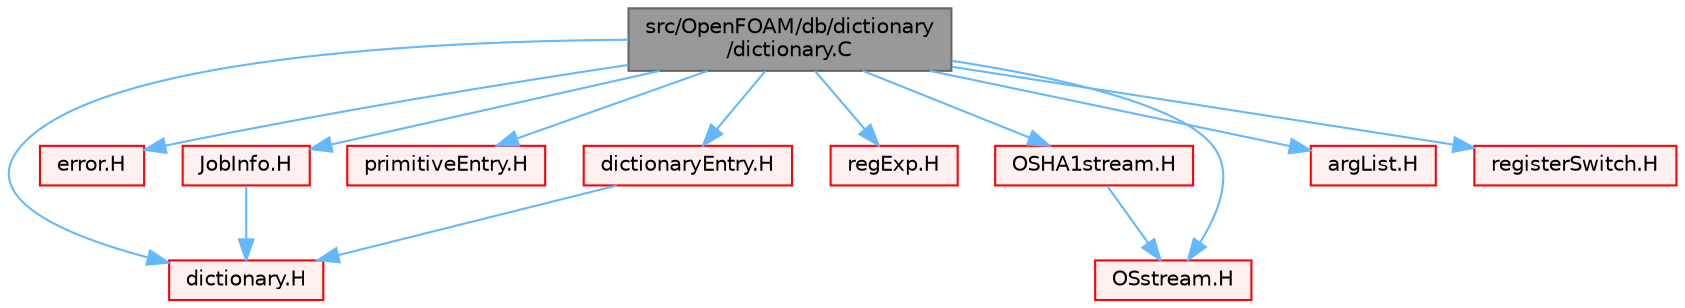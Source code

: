 digraph "src/OpenFOAM/db/dictionary/dictionary.C"
{
 // LATEX_PDF_SIZE
  bgcolor="transparent";
  edge [fontname=Helvetica,fontsize=10,labelfontname=Helvetica,labelfontsize=10];
  node [fontname=Helvetica,fontsize=10,shape=box,height=0.2,width=0.4];
  Node1 [id="Node000001",label="src/OpenFOAM/db/dictionary\l/dictionary.C",height=0.2,width=0.4,color="gray40", fillcolor="grey60", style="filled", fontcolor="black",tooltip=" "];
  Node1 -> Node2 [id="edge1_Node000001_Node000002",color="steelblue1",style="solid",tooltip=" "];
  Node2 [id="Node000002",label="dictionary.H",height=0.2,width=0.4,color="red", fillcolor="#FFF0F0", style="filled",URL="$dictionary_8H.html",tooltip=" "];
  Node1 -> Node56 [id="edge2_Node000001_Node000056",color="steelblue1",style="solid",tooltip=" "];
  Node56 [id="Node000056",label="error.H",height=0.2,width=0.4,color="red", fillcolor="#FFF0F0", style="filled",URL="$error_8H.html",tooltip=" "];
  Node1 -> Node133 [id="edge3_Node000001_Node000133",color="steelblue1",style="solid",tooltip=" "];
  Node133 [id="Node000133",label="JobInfo.H",height=0.2,width=0.4,color="red", fillcolor="#FFF0F0", style="filled",URL="$JobInfo_8H.html",tooltip=" "];
  Node133 -> Node2 [id="edge4_Node000133_Node000002",color="steelblue1",style="solid",tooltip=" "];
  Node1 -> Node139 [id="edge5_Node000001_Node000139",color="steelblue1",style="solid",tooltip=" "];
  Node139 [id="Node000139",label="primitiveEntry.H",height=0.2,width=0.4,color="red", fillcolor="#FFF0F0", style="filled",URL="$primitiveEntry_8H.html",tooltip=" "];
  Node1 -> Node140 [id="edge6_Node000001_Node000140",color="steelblue1",style="solid",tooltip=" "];
  Node140 [id="Node000140",label="dictionaryEntry.H",height=0.2,width=0.4,color="red", fillcolor="#FFF0F0", style="filled",URL="$dictionaryEntry_8H.html",tooltip=" "];
  Node140 -> Node2 [id="edge7_Node000140_Node000002",color="steelblue1",style="solid",tooltip=" "];
  Node1 -> Node19 [id="edge8_Node000001_Node000019",color="steelblue1",style="solid",tooltip=" "];
  Node19 [id="Node000019",label="regExp.H",height=0.2,width=0.4,color="red", fillcolor="#FFF0F0", style="filled",URL="$regExp_8H.html",tooltip=" "];
  Node1 -> Node141 [id="edge9_Node000001_Node000141",color="steelblue1",style="solid",tooltip=" "];
  Node141 [id="Node000141",label="OSHA1stream.H",height=0.2,width=0.4,color="red", fillcolor="#FFF0F0", style="filled",URL="$OSHA1stream_8H.html",tooltip=" "];
  Node141 -> Node58 [id="edge10_Node000141_Node000058",color="steelblue1",style="solid",tooltip=" "];
  Node58 [id="Node000058",label="OSstream.H",height=0.2,width=0.4,color="red", fillcolor="#FFF0F0", style="filled",URL="$OSstream_8H.html",tooltip=" "];
  Node1 -> Node58 [id="edge11_Node000001_Node000058",color="steelblue1",style="solid",tooltip=" "];
  Node1 -> Node145 [id="edge12_Node000001_Node000145",color="steelblue1",style="solid",tooltip=" "];
  Node145 [id="Node000145",label="argList.H",height=0.2,width=0.4,color="red", fillcolor="#FFF0F0", style="filled",URL="$argList_8H.html",tooltip=" "];
  Node1 -> Node183 [id="edge13_Node000001_Node000183",color="steelblue1",style="solid",tooltip=" "];
  Node183 [id="Node000183",label="registerSwitch.H",height=0.2,width=0.4,color="red", fillcolor="#FFF0F0", style="filled",URL="$registerSwitch_8H.html",tooltip=" "];
}
